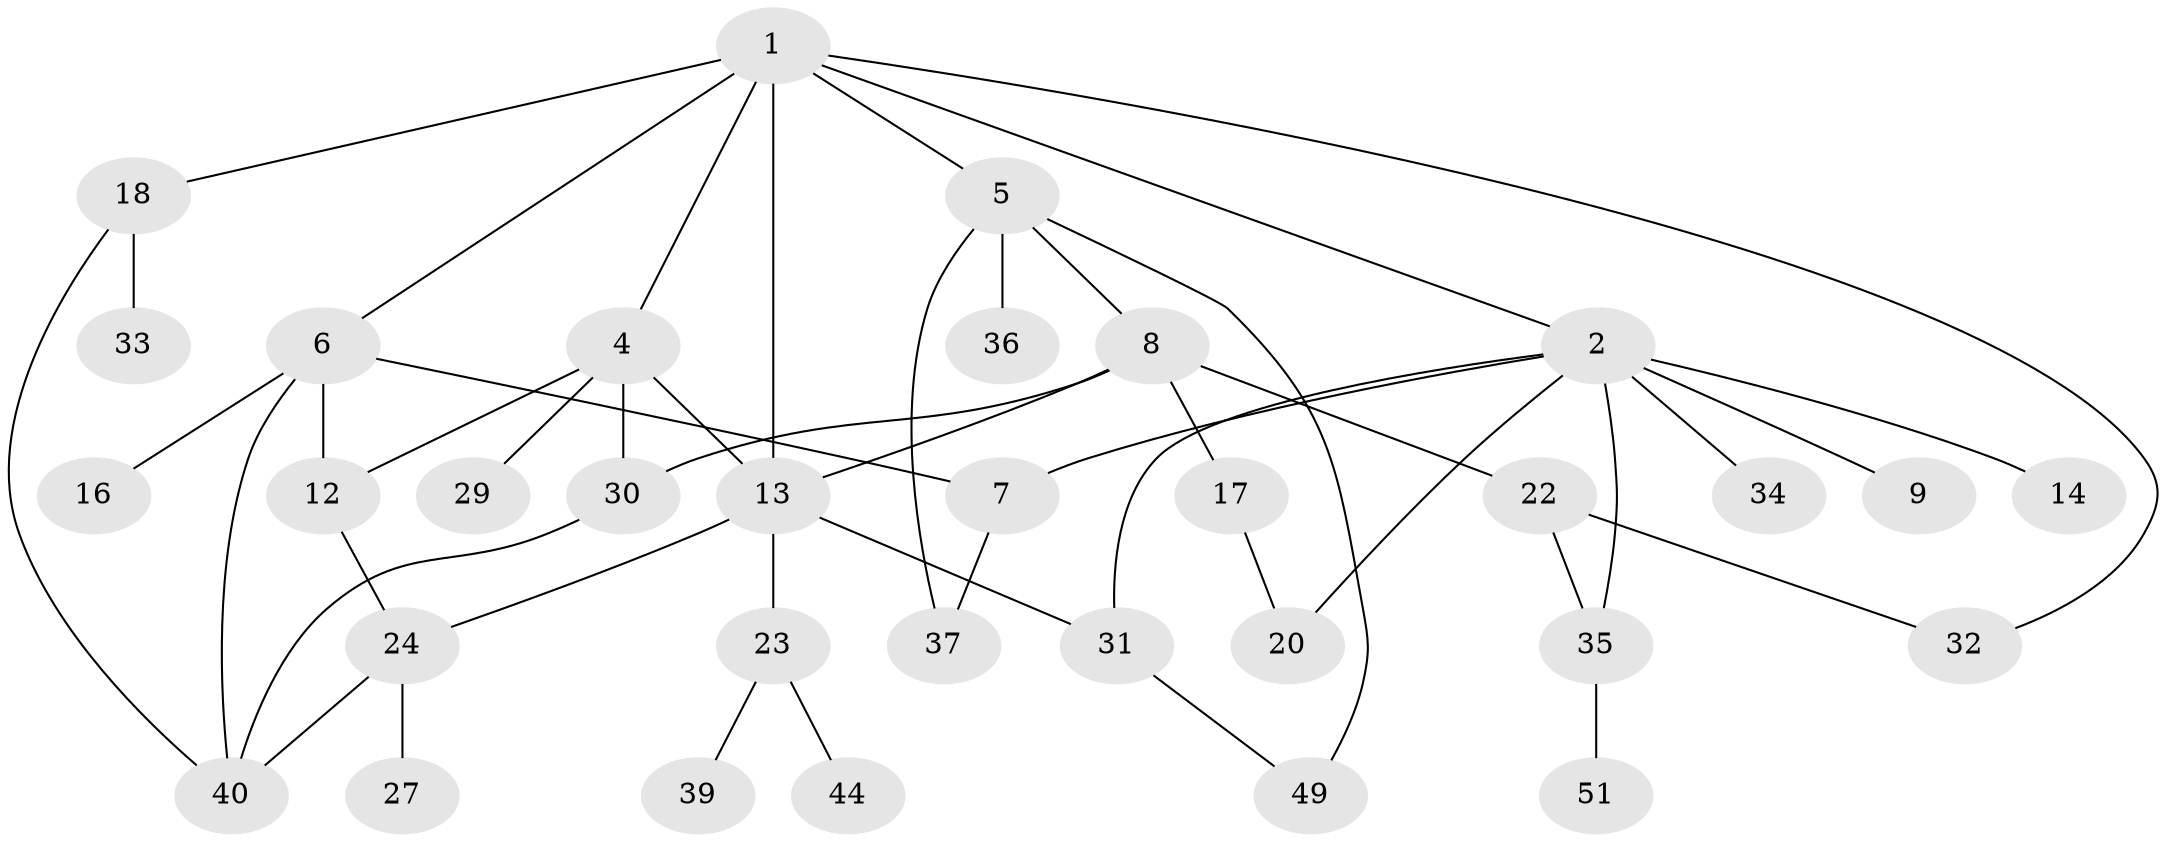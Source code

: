 // original degree distribution, {6: 0.0392156862745098, 8: 0.0196078431372549, 3: 0.3137254901960784, 4: 0.058823529411764705, 2: 0.29411764705882354, 1: 0.2549019607843137, 7: 0.0196078431372549}
// Generated by graph-tools (version 1.1) at 2025/41/03/06/25 10:41:27]
// undirected, 33 vertices, 47 edges
graph export_dot {
graph [start="1"]
  node [color=gray90,style=filled];
  1 [super="+3"];
  2 [super="+10"];
  4 [super="+11"];
  5 [super="+15"];
  6 [super="+28"];
  7 [super="+19"];
  8 [super="+21"];
  9;
  12;
  13 [super="+48"];
  14;
  16 [super="+41"];
  17 [super="+47"];
  18 [super="+45"];
  20;
  22 [super="+43"];
  23 [super="+25"];
  24 [super="+26"];
  27;
  29 [super="+38"];
  30 [super="+46"];
  31 [super="+50"];
  32;
  33;
  34;
  35;
  36;
  37;
  39;
  40 [super="+42"];
  44;
  49;
  51;
  1 -- 2;
  1 -- 4;
  1 -- 5;
  1 -- 6;
  1 -- 18;
  1 -- 32;
  1 -- 13;
  2 -- 7;
  2 -- 9;
  2 -- 14;
  2 -- 20;
  2 -- 31;
  2 -- 35;
  2 -- 34;
  4 -- 12;
  4 -- 30;
  4 -- 13;
  4 -- 29;
  5 -- 8;
  5 -- 36;
  5 -- 49;
  5 -- 37;
  6 -- 16;
  6 -- 40;
  6 -- 12;
  6 -- 7;
  7 -- 37;
  8 -- 17;
  8 -- 13;
  8 -- 22;
  8 -- 30;
  12 -- 24;
  13 -- 23;
  13 -- 24;
  13 -- 31;
  17 -- 20;
  18 -- 33;
  18 -- 40;
  22 -- 32;
  22 -- 35;
  23 -- 44;
  23 -- 39;
  24 -- 27;
  24 -- 40;
  30 -- 40;
  31 -- 49;
  35 -- 51;
}
